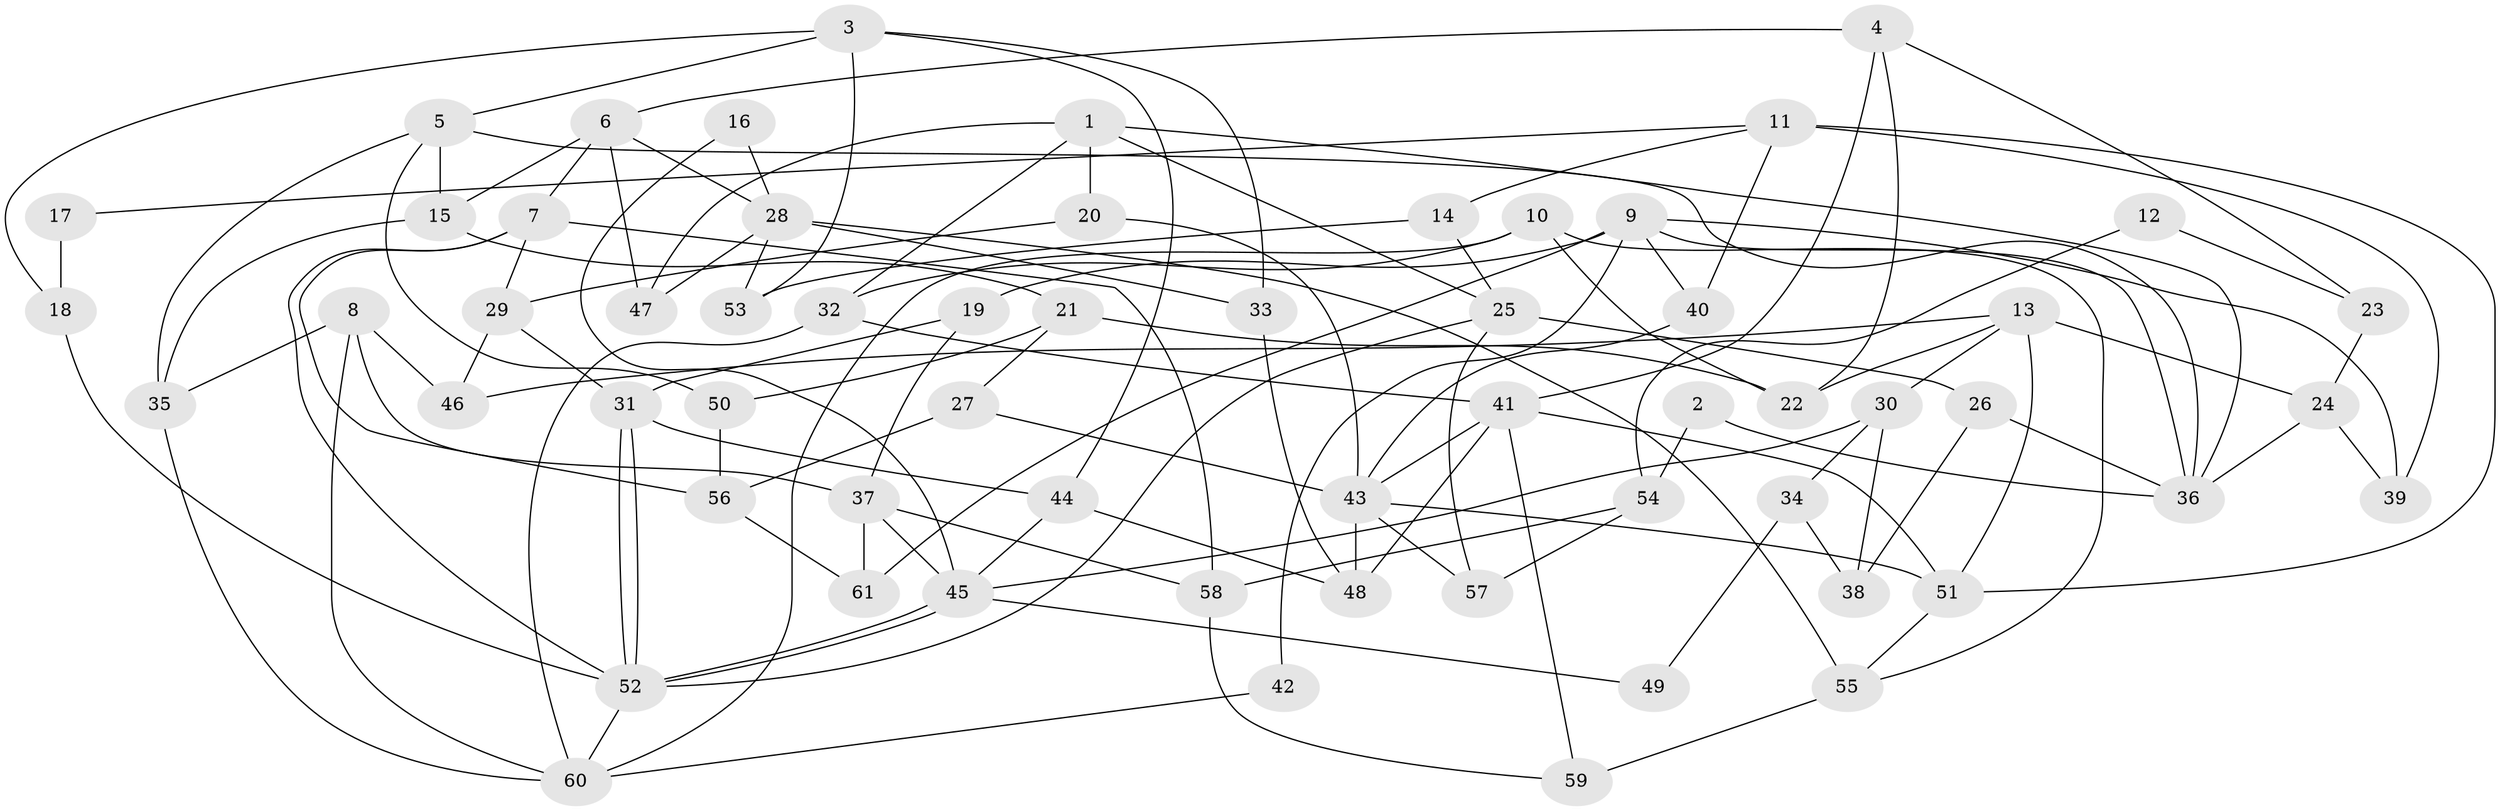 // coarse degree distribution, {2: 0.20833333333333334, 5: 0.08333333333333333, 3: 0.25, 4: 0.20833333333333334, 13: 0.041666666666666664, 6: 0.041666666666666664, 10: 0.041666666666666664, 9: 0.041666666666666664, 7: 0.08333333333333333}
// Generated by graph-tools (version 1.1) at 2025/55/03/04/25 21:55:21]
// undirected, 61 vertices, 122 edges
graph export_dot {
graph [start="1"]
  node [color=gray90,style=filled];
  1;
  2;
  3;
  4;
  5;
  6;
  7;
  8;
  9;
  10;
  11;
  12;
  13;
  14;
  15;
  16;
  17;
  18;
  19;
  20;
  21;
  22;
  23;
  24;
  25;
  26;
  27;
  28;
  29;
  30;
  31;
  32;
  33;
  34;
  35;
  36;
  37;
  38;
  39;
  40;
  41;
  42;
  43;
  44;
  45;
  46;
  47;
  48;
  49;
  50;
  51;
  52;
  53;
  54;
  55;
  56;
  57;
  58;
  59;
  60;
  61;
  1 -- 36;
  1 -- 32;
  1 -- 20;
  1 -- 25;
  1 -- 47;
  2 -- 54;
  2 -- 36;
  3 -- 5;
  3 -- 53;
  3 -- 18;
  3 -- 33;
  3 -- 44;
  4 -- 41;
  4 -- 22;
  4 -- 6;
  4 -- 23;
  5 -- 35;
  5 -- 50;
  5 -- 15;
  5 -- 36;
  6 -- 7;
  6 -- 15;
  6 -- 28;
  6 -- 47;
  7 -- 52;
  7 -- 56;
  7 -- 29;
  7 -- 58;
  8 -- 60;
  8 -- 35;
  8 -- 37;
  8 -- 46;
  9 -- 36;
  9 -- 19;
  9 -- 39;
  9 -- 40;
  9 -- 42;
  9 -- 61;
  10 -- 55;
  10 -- 32;
  10 -- 22;
  10 -- 60;
  11 -- 40;
  11 -- 51;
  11 -- 14;
  11 -- 17;
  11 -- 39;
  12 -- 23;
  12 -- 54;
  13 -- 51;
  13 -- 46;
  13 -- 22;
  13 -- 24;
  13 -- 30;
  14 -- 25;
  14 -- 53;
  15 -- 21;
  15 -- 35;
  16 -- 45;
  16 -- 28;
  17 -- 18;
  18 -- 52;
  19 -- 31;
  19 -- 37;
  20 -- 29;
  20 -- 43;
  21 -- 22;
  21 -- 27;
  21 -- 50;
  23 -- 24;
  24 -- 39;
  24 -- 36;
  25 -- 52;
  25 -- 26;
  25 -- 57;
  26 -- 36;
  26 -- 38;
  27 -- 43;
  27 -- 56;
  28 -- 47;
  28 -- 33;
  28 -- 53;
  28 -- 55;
  29 -- 31;
  29 -- 46;
  30 -- 45;
  30 -- 34;
  30 -- 38;
  31 -- 44;
  31 -- 52;
  31 -- 52;
  32 -- 60;
  32 -- 41;
  33 -- 48;
  34 -- 38;
  34 -- 49;
  35 -- 60;
  37 -- 45;
  37 -- 58;
  37 -- 61;
  40 -- 43;
  41 -- 48;
  41 -- 43;
  41 -- 51;
  41 -- 59;
  42 -- 60;
  43 -- 51;
  43 -- 48;
  43 -- 57;
  44 -- 48;
  44 -- 45;
  45 -- 52;
  45 -- 52;
  45 -- 49;
  50 -- 56;
  51 -- 55;
  52 -- 60;
  54 -- 57;
  54 -- 58;
  55 -- 59;
  56 -- 61;
  58 -- 59;
}
